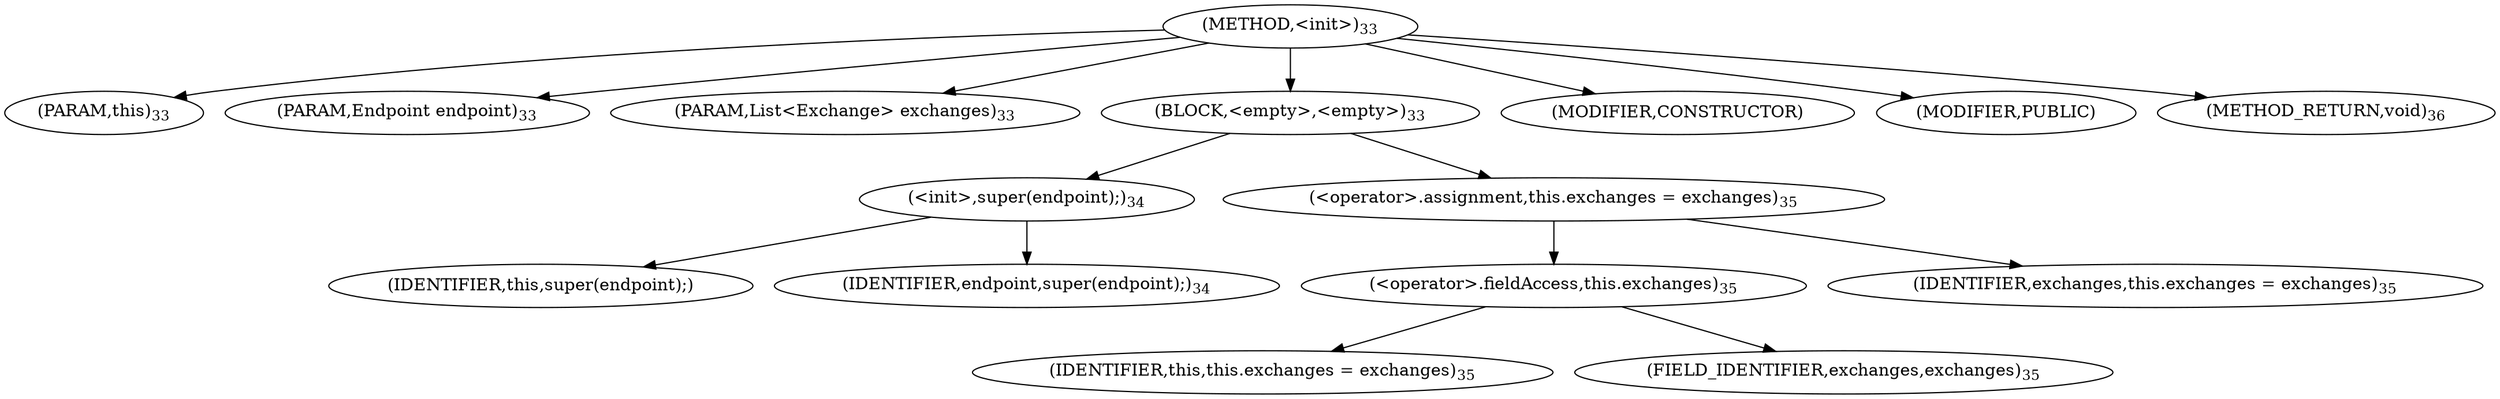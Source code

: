digraph "&lt;init&gt;" {  
"19" [label = <(METHOD,&lt;init&gt;)<SUB>33</SUB>> ]
"4" [label = <(PARAM,this)<SUB>33</SUB>> ]
"20" [label = <(PARAM,Endpoint endpoint)<SUB>33</SUB>> ]
"21" [label = <(PARAM,List&lt;Exchange&gt; exchanges)<SUB>33</SUB>> ]
"22" [label = <(BLOCK,&lt;empty&gt;,&lt;empty&gt;)<SUB>33</SUB>> ]
"23" [label = <(&lt;init&gt;,super(endpoint);)<SUB>34</SUB>> ]
"3" [label = <(IDENTIFIER,this,super(endpoint);)> ]
"24" [label = <(IDENTIFIER,endpoint,super(endpoint);)<SUB>34</SUB>> ]
"25" [label = <(&lt;operator&gt;.assignment,this.exchanges = exchanges)<SUB>35</SUB>> ]
"26" [label = <(&lt;operator&gt;.fieldAccess,this.exchanges)<SUB>35</SUB>> ]
"5" [label = <(IDENTIFIER,this,this.exchanges = exchanges)<SUB>35</SUB>> ]
"27" [label = <(FIELD_IDENTIFIER,exchanges,exchanges)<SUB>35</SUB>> ]
"28" [label = <(IDENTIFIER,exchanges,this.exchanges = exchanges)<SUB>35</SUB>> ]
"29" [label = <(MODIFIER,CONSTRUCTOR)> ]
"30" [label = <(MODIFIER,PUBLIC)> ]
"31" [label = <(METHOD_RETURN,void)<SUB>36</SUB>> ]
  "19" -> "4" 
  "19" -> "20" 
  "19" -> "21" 
  "19" -> "22" 
  "19" -> "29" 
  "19" -> "30" 
  "19" -> "31" 
  "22" -> "23" 
  "22" -> "25" 
  "23" -> "3" 
  "23" -> "24" 
  "25" -> "26" 
  "25" -> "28" 
  "26" -> "5" 
  "26" -> "27" 
}
